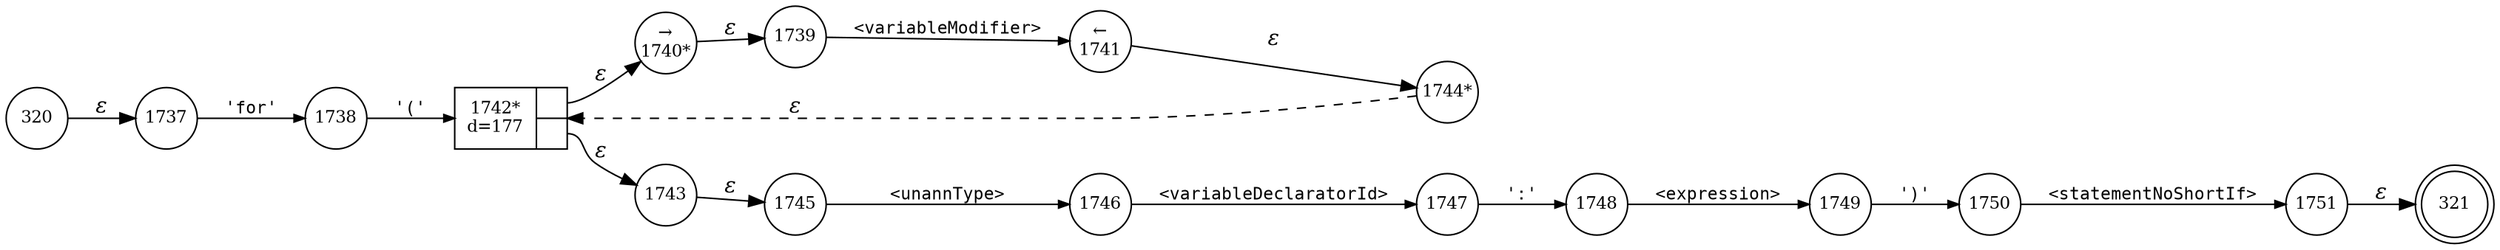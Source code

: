 digraph ATN {
rankdir=LR;
s321[fontsize=11, label="321", shape=doublecircle, fixedsize=true, width=.6];
s320[fontsize=11,label="320", shape=circle, fixedsize=true, width=.55, peripheries=1];
s1737[fontsize=11,label="1737", shape=circle, fixedsize=true, width=.55, peripheries=1];
s1738[fontsize=11,label="1738", shape=circle, fixedsize=true, width=.55, peripheries=1];
s1739[fontsize=11,label="1739", shape=circle, fixedsize=true, width=.55, peripheries=1];
s1740[fontsize=11,label="&rarr;\n1740*", shape=circle, fixedsize=true, width=.55, peripheries=1];
s1741[fontsize=11,label="&larr;\n1741", shape=circle, fixedsize=true, width=.55, peripheries=1];
s1742[fontsize=11,label="{1742*\nd=177|{<p0>|<p1>}}", shape=record, fixedsize=false, peripheries=1];
s1743[fontsize=11,label="1743", shape=circle, fixedsize=true, width=.55, peripheries=1];
s1744[fontsize=11,label="1744*", shape=circle, fixedsize=true, width=.55, peripheries=1];
s1745[fontsize=11,label="1745", shape=circle, fixedsize=true, width=.55, peripheries=1];
s1746[fontsize=11,label="1746", shape=circle, fixedsize=true, width=.55, peripheries=1];
s1747[fontsize=11,label="1747", shape=circle, fixedsize=true, width=.55, peripheries=1];
s1748[fontsize=11,label="1748", shape=circle, fixedsize=true, width=.55, peripheries=1];
s1749[fontsize=11,label="1749", shape=circle, fixedsize=true, width=.55, peripheries=1];
s1750[fontsize=11,label="1750", shape=circle, fixedsize=true, width=.55, peripheries=1];
s1751[fontsize=11,label="1751", shape=circle, fixedsize=true, width=.55, peripheries=1];
s320 -> s1737 [fontname="Times-Italic", label="&epsilon;"];
s1737 -> s1738 [fontsize=11, fontname="Courier", arrowsize=.7, label = "'for'", arrowhead = normal];
s1738 -> s1742 [fontsize=11, fontname="Courier", arrowsize=.7, label = "'('", arrowhead = normal];
s1742:p0 -> s1740 [fontname="Times-Italic", label="&epsilon;"];
s1742:p1 -> s1743 [fontname="Times-Italic", label="&epsilon;"];
s1740 -> s1739 [fontname="Times-Italic", label="&epsilon;"];
s1743 -> s1745 [fontname="Times-Italic", label="&epsilon;"];
s1739 -> s1741 [fontsize=11, fontname="Courier", arrowsize=.7, label = "<variableModifier>", arrowhead = normal];
s1745 -> s1746 [fontsize=11, fontname="Courier", arrowsize=.7, label = "<unannType>", arrowhead = normal];
s1741 -> s1744 [fontname="Times-Italic", label="&epsilon;"];
s1746 -> s1747 [fontsize=11, fontname="Courier", arrowsize=.7, label = "<variableDeclaratorId>", arrowhead = normal];
s1744 -> s1742 [fontname="Times-Italic", label="&epsilon;", style="dashed"];
s1747 -> s1748 [fontsize=11, fontname="Courier", arrowsize=.7, label = "':'", arrowhead = normal];
s1748 -> s1749 [fontsize=11, fontname="Courier", arrowsize=.7, label = "<expression>", arrowhead = normal];
s1749 -> s1750 [fontsize=11, fontname="Courier", arrowsize=.7, label = "')'", arrowhead = normal];
s1750 -> s1751 [fontsize=11, fontname="Courier", arrowsize=.7, label = "<statementNoShortIf>", arrowhead = normal];
s1751 -> s321 [fontname="Times-Italic", label="&epsilon;"];
}